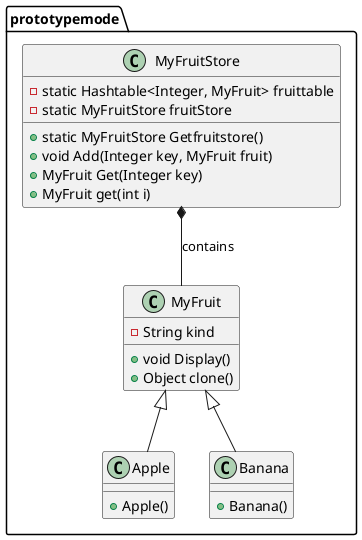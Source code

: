 @startuml
'https://plantuml.com/sequence-diagram

@startuml

package prototypemode {
    class MyFruit {
        - String kind
        + void Display()
        + Object clone()
    }

    class Apple {
        + Apple()
    }

    class Banana {
        + Banana()
    }

    class MyFruitStore {
        - static Hashtable<Integer, MyFruit> fruittable
        - static MyFruitStore fruitStore
        + static MyFruitStore Getfruitstore()
        + void Add(Integer key, MyFruit fruit)
        + MyFruit Get(Integer key)
        + MyFruit get(int i)
    }

    MyFruit <|-- Apple
    MyFruit <|-- Banana
    MyFruitStore *-- MyFruit : contains

}

@enduml